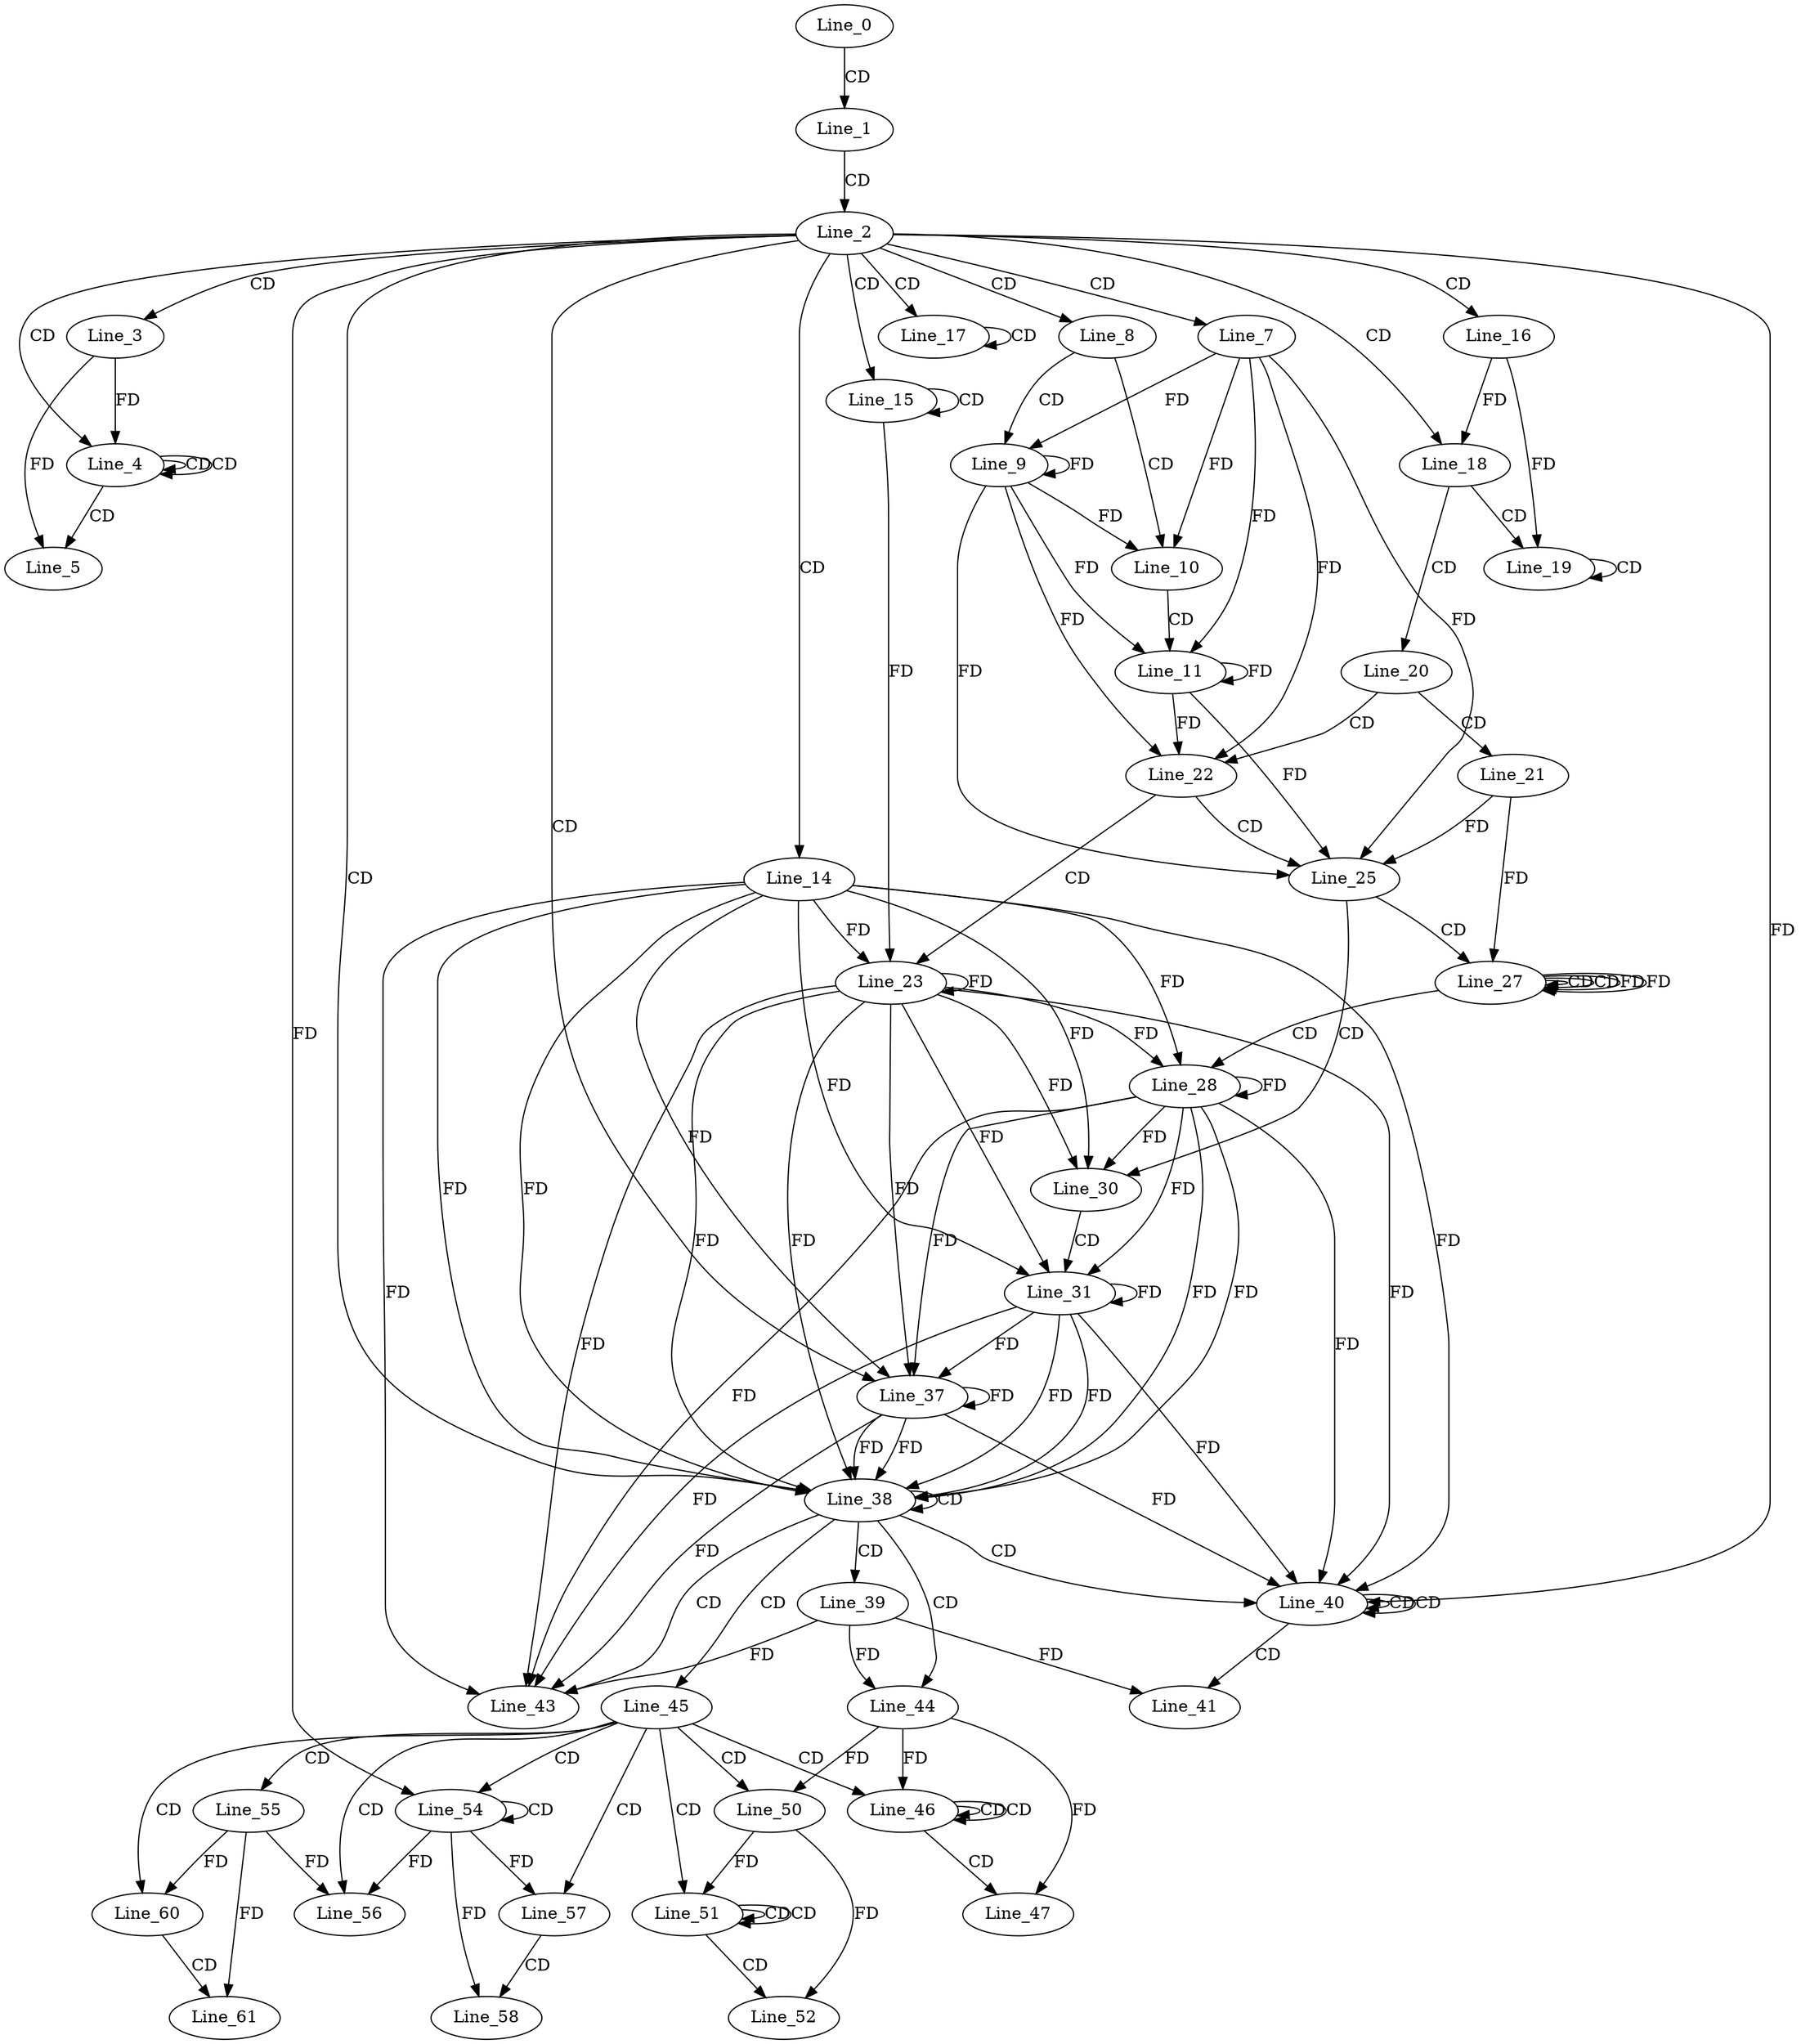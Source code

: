digraph G {
  Line_0;
  Line_1;
  Line_2;
  Line_3;
  Line_4;
  Line_4;
  Line_4;
  Line_5;
  Line_7;
  Line_8;
  Line_9;
  Line_10;
  Line_11;
  Line_14;
  Line_15;
  Line_15;
  Line_16;
  Line_17;
  Line_17;
  Line_18;
  Line_19;
  Line_19;
  Line_20;
  Line_21;
  Line_22;
  Line_23;
  Line_25;
  Line_27;
  Line_27;
  Line_27;
  Line_28;
  Line_30;
  Line_31;
  Line_31;
  Line_37;
  Line_37;
  Line_38;
  Line_38;
  Line_39;
  Line_40;
  Line_40;
  Line_40;
  Line_40;
  Line_40;
  Line_41;
  Line_43;
  Line_44;
  Line_44;
  Line_45;
  Line_46;
  Line_46;
  Line_46;
  Line_47;
  Line_50;
  Line_50;
  Line_51;
  Line_51;
  Line_51;
  Line_52;
  Line_54;
  Line_54;
  Line_55;
  Line_56;
  Line_57;
  Line_58;
  Line_60;
  Line_61;
  Line_0 -> Line_1 [ label="CD" ];
  Line_1 -> Line_2 [ label="CD" ];
  Line_2 -> Line_3 [ label="CD" ];
  Line_2 -> Line_4 [ label="CD" ];
  Line_4 -> Line_4 [ label="CD" ];
  Line_4 -> Line_4 [ label="CD" ];
  Line_3 -> Line_4 [ label="FD" ];
  Line_4 -> Line_5 [ label="CD" ];
  Line_3 -> Line_5 [ label="FD" ];
  Line_2 -> Line_7 [ label="CD" ];
  Line_2 -> Line_8 [ label="CD" ];
  Line_8 -> Line_9 [ label="CD" ];
  Line_7 -> Line_9 [ label="FD" ];
  Line_9 -> Line_9 [ label="FD" ];
  Line_8 -> Line_10 [ label="CD" ];
  Line_7 -> Line_10 [ label="FD" ];
  Line_9 -> Line_10 [ label="FD" ];
  Line_10 -> Line_11 [ label="CD" ];
  Line_7 -> Line_11 [ label="FD" ];
  Line_9 -> Line_11 [ label="FD" ];
  Line_11 -> Line_11 [ label="FD" ];
  Line_2 -> Line_14 [ label="CD" ];
  Line_2 -> Line_15 [ label="CD" ];
  Line_15 -> Line_15 [ label="CD" ];
  Line_2 -> Line_16 [ label="CD" ];
  Line_2 -> Line_17 [ label="CD" ];
  Line_17 -> Line_17 [ label="CD" ];
  Line_2 -> Line_18 [ label="CD" ];
  Line_16 -> Line_18 [ label="FD" ];
  Line_18 -> Line_19 [ label="CD" ];
  Line_19 -> Line_19 [ label="CD" ];
  Line_16 -> Line_19 [ label="FD" ];
  Line_18 -> Line_20 [ label="CD" ];
  Line_20 -> Line_21 [ label="CD" ];
  Line_20 -> Line_22 [ label="CD" ];
  Line_7 -> Line_22 [ label="FD" ];
  Line_9 -> Line_22 [ label="FD" ];
  Line_11 -> Line_22 [ label="FD" ];
  Line_22 -> Line_23 [ label="CD" ];
  Line_14 -> Line_23 [ label="FD" ];
  Line_23 -> Line_23 [ label="FD" ];
  Line_15 -> Line_23 [ label="FD" ];
  Line_22 -> Line_25 [ label="CD" ];
  Line_7 -> Line_25 [ label="FD" ];
  Line_9 -> Line_25 [ label="FD" ];
  Line_11 -> Line_25 [ label="FD" ];
  Line_21 -> Line_25 [ label="FD" ];
  Line_25 -> Line_27 [ label="CD" ];
  Line_27 -> Line_27 [ label="CD" ];
  Line_21 -> Line_27 [ label="FD" ];
  Line_27 -> Line_27 [ label="CD" ];
  Line_27 -> Line_27 [ label="FD" ];
  Line_27 -> Line_28 [ label="CD" ];
  Line_28 -> Line_28 [ label="FD" ];
  Line_14 -> Line_28 [ label="FD" ];
  Line_23 -> Line_28 [ label="FD" ];
  Line_25 -> Line_30 [ label="CD" ];
  Line_28 -> Line_30 [ label="FD" ];
  Line_14 -> Line_30 [ label="FD" ];
  Line_23 -> Line_30 [ label="FD" ];
  Line_30 -> Line_31 [ label="CD" ];
  Line_28 -> Line_31 [ label="FD" ];
  Line_14 -> Line_31 [ label="FD" ];
  Line_23 -> Line_31 [ label="FD" ];
  Line_31 -> Line_31 [ label="FD" ];
  Line_2 -> Line_37 [ label="CD" ];
  Line_28 -> Line_37 [ label="FD" ];
  Line_14 -> Line_37 [ label="FD" ];
  Line_23 -> Line_37 [ label="FD" ];
  Line_31 -> Line_37 [ label="FD" ];
  Line_37 -> Line_37 [ label="FD" ];
  Line_2 -> Line_38 [ label="CD" ];
  Line_28 -> Line_38 [ label="FD" ];
  Line_14 -> Line_38 [ label="FD" ];
  Line_23 -> Line_38 [ label="FD" ];
  Line_31 -> Line_38 [ label="FD" ];
  Line_37 -> Line_38 [ label="FD" ];
  Line_38 -> Line_38 [ label="CD" ];
  Line_28 -> Line_38 [ label="FD" ];
  Line_14 -> Line_38 [ label="FD" ];
  Line_23 -> Line_38 [ label="FD" ];
  Line_31 -> Line_38 [ label="FD" ];
  Line_37 -> Line_38 [ label="FD" ];
  Line_38 -> Line_39 [ label="CD" ];
  Line_38 -> Line_40 [ label="CD" ];
  Line_40 -> Line_40 [ label="CD" ];
  Line_2 -> Line_40 [ label="FD" ];
  Line_40 -> Line_40 [ label="CD" ];
  Line_28 -> Line_40 [ label="FD" ];
  Line_14 -> Line_40 [ label="FD" ];
  Line_23 -> Line_40 [ label="FD" ];
  Line_31 -> Line_40 [ label="FD" ];
  Line_37 -> Line_40 [ label="FD" ];
  Line_40 -> Line_41 [ label="CD" ];
  Line_39 -> Line_41 [ label="FD" ];
  Line_38 -> Line_43 [ label="CD" ];
  Line_39 -> Line_43 [ label="FD" ];
  Line_28 -> Line_43 [ label="FD" ];
  Line_14 -> Line_43 [ label="FD" ];
  Line_23 -> Line_43 [ label="FD" ];
  Line_31 -> Line_43 [ label="FD" ];
  Line_37 -> Line_43 [ label="FD" ];
  Line_38 -> Line_44 [ label="CD" ];
  Line_39 -> Line_44 [ label="FD" ];
  Line_38 -> Line_45 [ label="CD" ];
  Line_45 -> Line_46 [ label="CD" ];
  Line_46 -> Line_46 [ label="CD" ];
  Line_46 -> Line_46 [ label="CD" ];
  Line_44 -> Line_46 [ label="FD" ];
  Line_46 -> Line_47 [ label="CD" ];
  Line_44 -> Line_47 [ label="FD" ];
  Line_45 -> Line_50 [ label="CD" ];
  Line_44 -> Line_50 [ label="FD" ];
  Line_45 -> Line_51 [ label="CD" ];
  Line_51 -> Line_51 [ label="CD" ];
  Line_51 -> Line_51 [ label="CD" ];
  Line_50 -> Line_51 [ label="FD" ];
  Line_51 -> Line_52 [ label="CD" ];
  Line_50 -> Line_52 [ label="FD" ];
  Line_45 -> Line_54 [ label="CD" ];
  Line_54 -> Line_54 [ label="CD" ];
  Line_2 -> Line_54 [ label="FD" ];
  Line_45 -> Line_55 [ label="CD" ];
  Line_45 -> Line_56 [ label="CD" ];
  Line_54 -> Line_56 [ label="FD" ];
  Line_55 -> Line_56 [ label="FD" ];
  Line_45 -> Line_57 [ label="CD" ];
  Line_54 -> Line_57 [ label="FD" ];
  Line_57 -> Line_58 [ label="CD" ];
  Line_54 -> Line_58 [ label="FD" ];
  Line_45 -> Line_60 [ label="CD" ];
  Line_55 -> Line_60 [ label="FD" ];
  Line_60 -> Line_61 [ label="CD" ];
  Line_55 -> Line_61 [ label="FD" ];
  Line_27 -> Line_27 [ label="FD" ];
}
